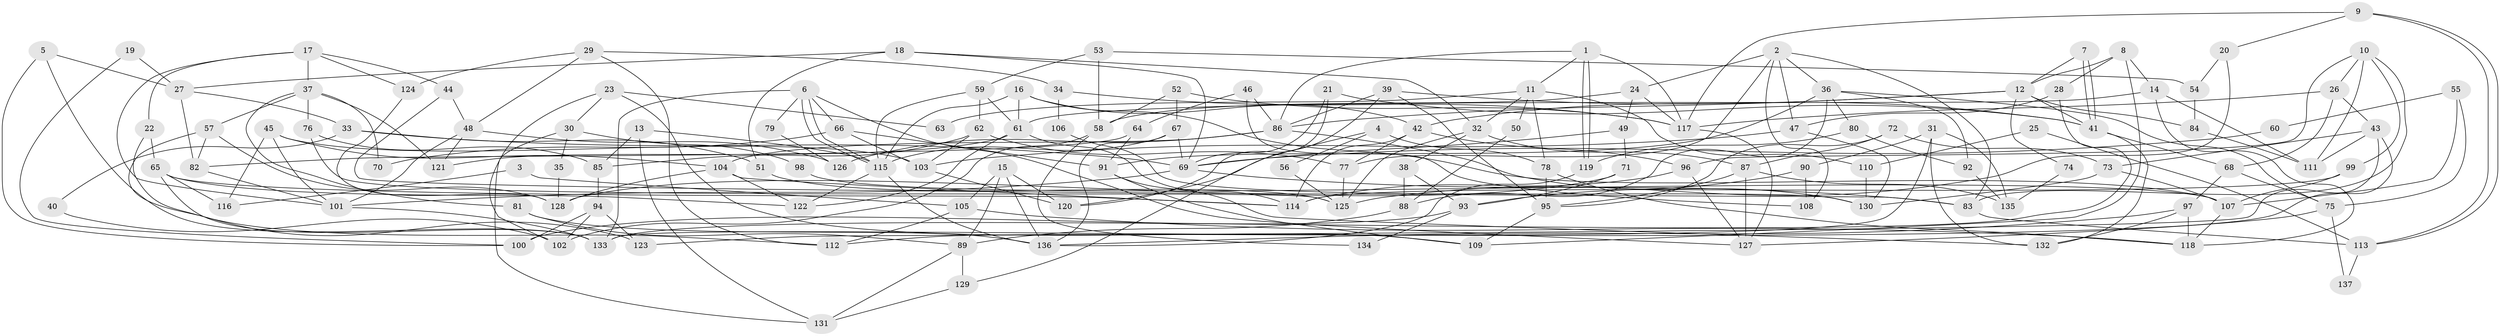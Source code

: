 // coarse degree distribution, {4: 0.25274725274725274, 6: 0.06593406593406594, 3: 0.2087912087912088, 8: 0.06593406593406594, 5: 0.14285714285714285, 7: 0.13186813186813187, 11: 0.01098901098901099, 9: 0.03296703296703297, 2: 0.08791208791208792}
// Generated by graph-tools (version 1.1) at 2025/42/03/06/25 10:42:00]
// undirected, 137 vertices, 274 edges
graph export_dot {
graph [start="1"]
  node [color=gray90,style=filled];
  1;
  2;
  3;
  4;
  5;
  6;
  7;
  8;
  9;
  10;
  11;
  12;
  13;
  14;
  15;
  16;
  17;
  18;
  19;
  20;
  21;
  22;
  23;
  24;
  25;
  26;
  27;
  28;
  29;
  30;
  31;
  32;
  33;
  34;
  35;
  36;
  37;
  38;
  39;
  40;
  41;
  42;
  43;
  44;
  45;
  46;
  47;
  48;
  49;
  50;
  51;
  52;
  53;
  54;
  55;
  56;
  57;
  58;
  59;
  60;
  61;
  62;
  63;
  64;
  65;
  66;
  67;
  68;
  69;
  70;
  71;
  72;
  73;
  74;
  75;
  76;
  77;
  78;
  79;
  80;
  81;
  82;
  83;
  84;
  85;
  86;
  87;
  88;
  89;
  90;
  91;
  92;
  93;
  94;
  95;
  96;
  97;
  98;
  99;
  100;
  101;
  102;
  103;
  104;
  105;
  106;
  107;
  108;
  109;
  110;
  111;
  112;
  113;
  114;
  115;
  116;
  117;
  118;
  119;
  120;
  121;
  122;
  123;
  124;
  125;
  126;
  127;
  128;
  129;
  130;
  131;
  132;
  133;
  134;
  135;
  136;
  137;
  1 -- 119;
  1 -- 119;
  1 -- 86;
  1 -- 11;
  1 -- 117;
  2 -- 36;
  2 -- 24;
  2 -- 47;
  2 -- 77;
  2 -- 83;
  2 -- 108;
  3 -- 116;
  3 -- 105;
  4 -- 78;
  4 -- 120;
  4 -- 56;
  5 -- 133;
  5 -- 27;
  5 -- 100;
  6 -- 115;
  6 -- 115;
  6 -- 127;
  6 -- 66;
  6 -- 79;
  6 -- 133;
  7 -- 12;
  7 -- 41;
  7 -- 41;
  8 -- 12;
  8 -- 14;
  8 -- 28;
  8 -- 109;
  9 -- 113;
  9 -- 113;
  9 -- 117;
  9 -- 20;
  10 -- 96;
  10 -- 26;
  10 -- 83;
  10 -- 99;
  10 -- 111;
  11 -- 78;
  11 -- 32;
  11 -- 50;
  11 -- 63;
  11 -- 110;
  12 -- 42;
  12 -- 86;
  12 -- 41;
  12 -- 74;
  12 -- 84;
  13 -- 131;
  13 -- 115;
  13 -- 85;
  14 -- 118;
  14 -- 61;
  14 -- 111;
  15 -- 136;
  15 -- 120;
  15 -- 89;
  15 -- 105;
  16 -- 42;
  16 -- 107;
  16 -- 61;
  16 -- 115;
  17 -- 101;
  17 -- 22;
  17 -- 37;
  17 -- 44;
  17 -- 124;
  18 -- 69;
  18 -- 32;
  18 -- 27;
  18 -- 51;
  19 -- 27;
  19 -- 100;
  20 -- 125;
  20 -- 54;
  21 -- 41;
  21 -- 69;
  21 -- 120;
  22 -- 65;
  22 -- 112;
  23 -- 102;
  23 -- 109;
  23 -- 30;
  23 -- 63;
  24 -- 49;
  24 -- 117;
  24 -- 58;
  25 -- 113;
  25 -- 110;
  26 -- 117;
  26 -- 68;
  26 -- 43;
  27 -- 33;
  27 -- 82;
  28 -- 133;
  28 -- 47;
  29 -- 112;
  29 -- 48;
  29 -- 34;
  29 -- 124;
  30 -- 131;
  30 -- 35;
  30 -- 98;
  31 -- 132;
  31 -- 133;
  31 -- 90;
  31 -- 135;
  32 -- 87;
  32 -- 38;
  32 -- 125;
  33 -- 69;
  33 -- 51;
  33 -- 40;
  34 -- 117;
  34 -- 106;
  35 -- 128;
  36 -- 92;
  36 -- 91;
  36 -- 75;
  36 -- 80;
  36 -- 88;
  37 -- 121;
  37 -- 57;
  37 -- 70;
  37 -- 76;
  37 -- 81;
  38 -- 88;
  38 -- 93;
  39 -- 41;
  39 -- 95;
  39 -- 86;
  39 -- 129;
  40 -- 102;
  41 -- 68;
  41 -- 132;
  42 -- 77;
  42 -- 114;
  42 -- 96;
  43 -- 111;
  43 -- 73;
  43 -- 112;
  43 -- 123;
  44 -- 83;
  44 -- 48;
  45 -- 103;
  45 -- 104;
  45 -- 101;
  45 -- 116;
  46 -- 108;
  46 -- 86;
  46 -- 64;
  47 -- 103;
  47 -- 130;
  48 -- 101;
  48 -- 121;
  48 -- 126;
  49 -- 71;
  49 -- 69;
  50 -- 88;
  51 -- 125;
  52 -- 58;
  52 -- 67;
  52 -- 117;
  53 -- 54;
  53 -- 59;
  53 -- 58;
  54 -- 84;
  55 -- 75;
  55 -- 107;
  55 -- 60;
  56 -- 125;
  57 -- 82;
  57 -- 123;
  57 -- 128;
  58 -- 102;
  58 -- 134;
  59 -- 62;
  59 -- 115;
  59 -- 61;
  60 -- 69;
  61 -- 114;
  61 -- 121;
  61 -- 122;
  62 -- 103;
  62 -- 77;
  62 -- 85;
  64 -- 82;
  64 -- 91;
  65 -- 114;
  65 -- 122;
  65 -- 116;
  65 -- 133;
  66 -- 91;
  66 -- 70;
  66 -- 103;
  67 -- 69;
  67 -- 115;
  67 -- 136;
  68 -- 75;
  68 -- 97;
  69 -- 101;
  69 -- 83;
  71 -- 93;
  71 -- 128;
  72 -- 73;
  72 -- 95;
  72 -- 87;
  73 -- 130;
  73 -- 107;
  74 -- 135;
  75 -- 127;
  75 -- 137;
  76 -- 85;
  76 -- 125;
  77 -- 125;
  78 -- 95;
  78 -- 118;
  79 -- 126;
  80 -- 119;
  80 -- 92;
  81 -- 136;
  81 -- 89;
  82 -- 101;
  83 -- 113;
  84 -- 111;
  85 -- 94;
  86 -- 104;
  86 -- 126;
  86 -- 130;
  87 -- 127;
  87 -- 95;
  87 -- 135;
  88 -- 89;
  89 -- 129;
  89 -- 131;
  90 -- 93;
  90 -- 108;
  91 -- 132;
  91 -- 109;
  92 -- 135;
  93 -- 100;
  93 -- 134;
  94 -- 123;
  94 -- 100;
  94 -- 102;
  95 -- 109;
  96 -- 114;
  96 -- 127;
  97 -- 136;
  97 -- 118;
  97 -- 132;
  98 -- 107;
  99 -- 114;
  99 -- 107;
  101 -- 133;
  103 -- 120;
  104 -- 128;
  104 -- 122;
  104 -- 114;
  105 -- 118;
  105 -- 112;
  106 -- 130;
  107 -- 118;
  110 -- 130;
  113 -- 137;
  115 -- 122;
  115 -- 136;
  117 -- 127;
  119 -- 136;
  124 -- 128;
  129 -- 131;
}
